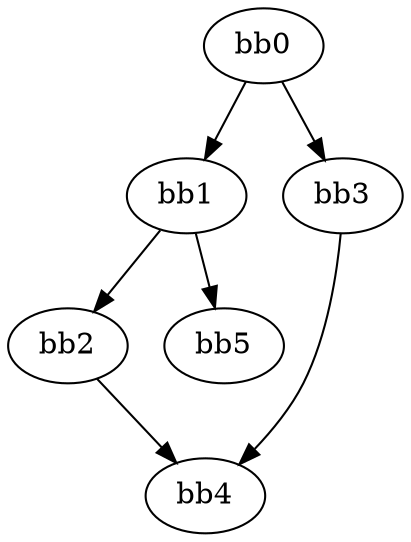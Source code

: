 digraph {
    0 [ label = "bb0\l" ]
    1 [ label = "bb1\l" ]
    2 [ label = "bb2\l" ]
    3 [ label = "bb3\l" ]
    4 [ label = "bb4\l" ]
    5 [ label = "bb5\l" ]
    0 -> 1 [ ]
    0 -> 3 [ ]
    1 -> 2 [ ]
    1 -> 5 [ ]
    2 -> 4 [ ]
    3 -> 4 [ ]
}


